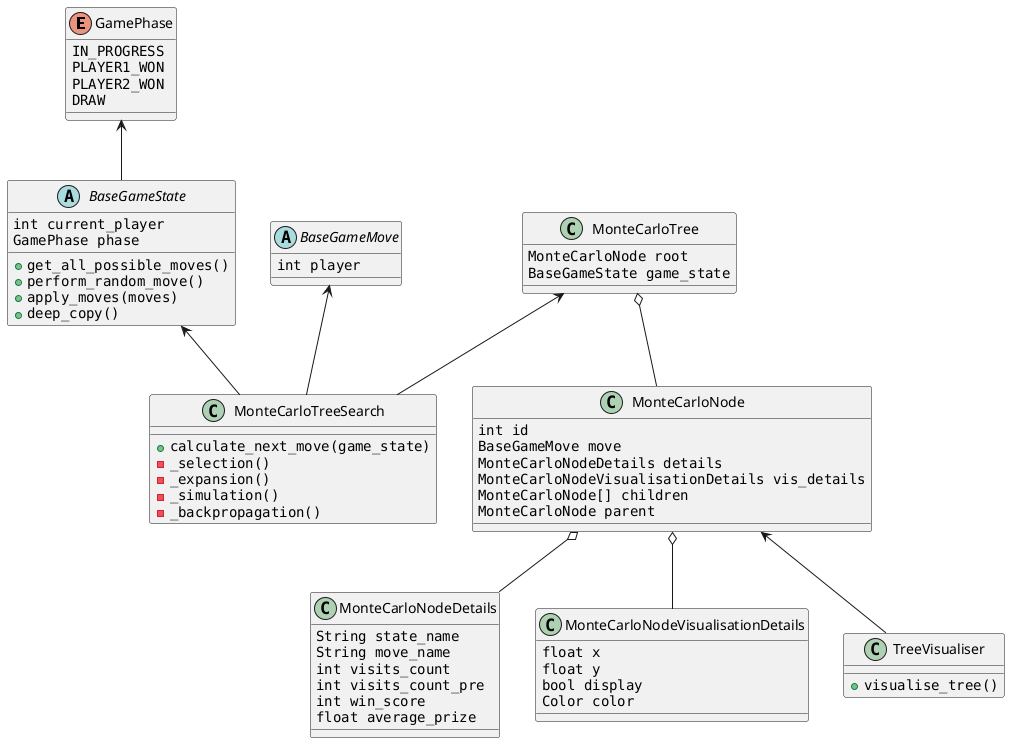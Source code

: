 @startuml
enum GamePhase {
    ""IN_PROGRESS""
    ""PLAYER1_WON""
    ""PLAYER2_WON""
    ""DRAW""
}


class MonteCarloTreeSearch {
    {method} + ""calculate_next_move(game_state)""
    {method} - ""_selection()""
    {method} - ""_expansion()""
    {method} - ""_simulation()""
    {method} - ""_backpropagation()""
}

abstract class BaseGameMove {
    {field} ""int player""
}

abstract class BaseGameState {
    {field} ""int current_player""
    {field} ""GamePhase phase""
    {method} + ""get_all_possible_moves()""
    {method} + ""perform_random_move()""
    {method} + ""apply_moves(moves)""
    {method} + ""deep_copy()""
}

class MonteCarloTree {
    {field} ""MonteCarloNode root""
    {field} ""BaseGameState game_state""
}

class MonteCarloNode {
    {field} ""int id""
    {field} ""BaseGameMove move""
    {field} ""MonteCarloNodeDetails details""
    {field} ""MonteCarloNodeVisualisationDetails vis_details""
    {field} ""MonteCarloNode[] children""
    {field} ""MonteCarloNode parent""
}


class MonteCarloNodeDetails {
    {field} ""String state_name""
    {field} ""String move_name""
    {field} ""int visits_count""
    {field} ""int visits_count_pre""
    {field} ""int win_score""
    {field} ""float average_prize""
}

class MonteCarloNodeVisualisationDetails {
    {field} ""float x""
    {field} ""float y""
    {field} ""bool display""
    {field} ""Color color""
}

class TreeVisualiser {
  {method} + ""visualise_tree()""
}


MonteCarloTree o-- MonteCarloNode
MonteCarloNode o-- MonteCarloNodeDetails
MonteCarloNode o-- MonteCarloNodeVisualisationDetails


MonteCarloNode <-- TreeVisualiser

MonteCarloTree <-- MonteCarloTreeSearch 
BaseGameMove <-- MonteCarloTreeSearch
BaseGameState <-- MonteCarloTreeSearch
GamePhase <-- BaseGameState
@enduml